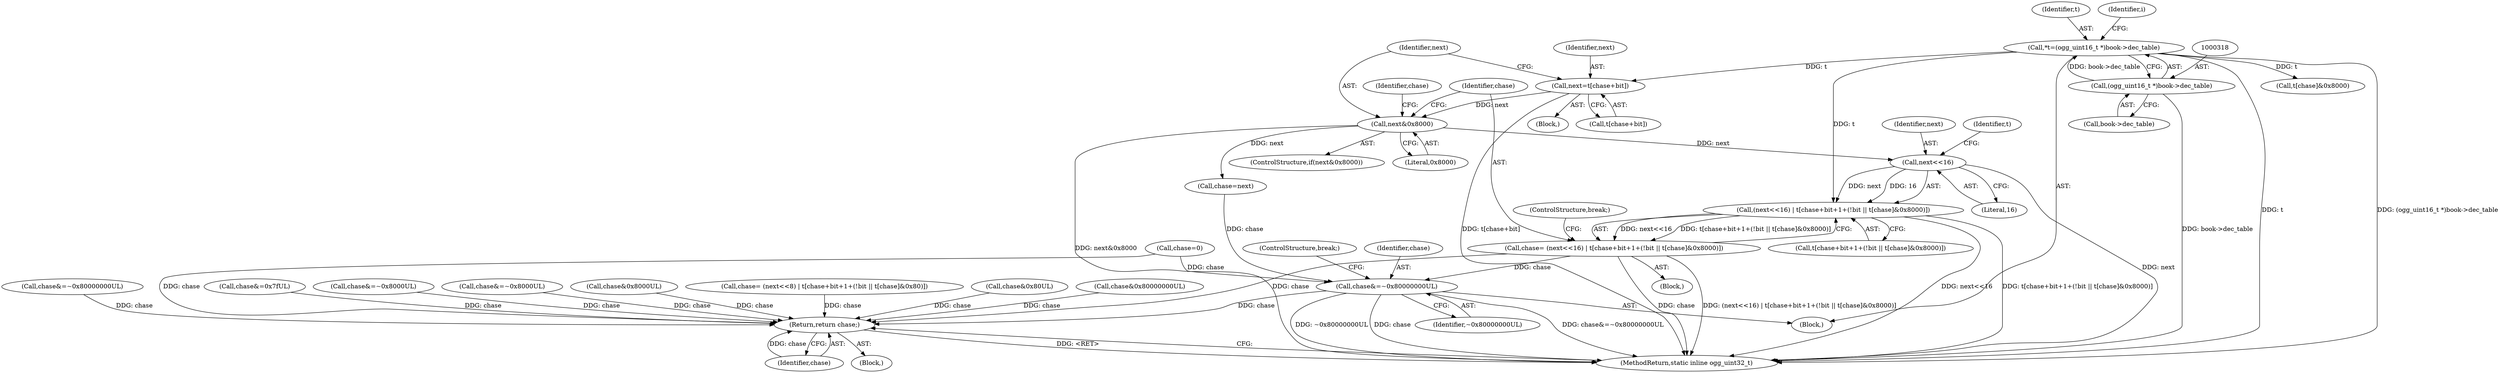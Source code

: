 digraph "0_Android_eeb4e45d5683f88488c083ecf142dc89bc3f0b47_2@array" {
"1000355" [label="(Call,(next<<16) | t[chase+bit+1+(!bit || t[chase]&0x8000)])"];
"1000356" [label="(Call,next<<16)"];
"1000349" [label="(Call,next&0x8000)"];
"1000341" [label="(Call,next=t[chase+bit])"];
"1000315" [label="(Call,*t=(ogg_uint16_t *)book->dec_table)"];
"1000317" [label="(Call,(ogg_uint16_t *)book->dec_table)"];
"1000353" [label="(Call,chase= (next<<16) | t[chase+bit+1+(!bit || t[chase]&0x8000)])"];
"1000379" [label="(Call,chase&=~0x80000000UL)"];
"1000431" [label="(Return,return chase;)"];
"1000348" [label="(ControlStructure,if(next&0x8000))"];
"1000425" [label="(Block,)"];
"1000382" [label="(ControlStructure,break;)"];
"1000370" [label="(Call,t[chase]&0x8000)"];
"1000413" [label="(Call,chase&0x80000000UL)"];
"1000355" [label="(Call,(next<<16) | t[chase+bit+1+(!bit || t[chase]&0x8000)])"];
"1000349" [label="(Call,next&0x8000)"];
"1000315" [label="(Call,*t=(ogg_uint16_t *)book->dec_table)"];
"1000316" [label="(Identifier,t)"];
"1000319" [label="(Call,book->dec_table)"];
"1000331" [label="(Block,)"];
"1000360" [label="(Identifier,t)"];
"1000270" [label="(Call,chase&=~0x8000UL)"];
"1000381" [label="(Identifier,~0x80000000UL)"];
"1000380" [label="(Identifier,chase)"];
"1000432" [label="(Identifier,chase)"];
"1000359" [label="(Call,t[chase+bit+1+(!bit || t[chase]&0x8000)])"];
"1000353" [label="(Call,chase= (next<<16) | t[chase+bit+1+(!bit || t[chase]&0x8000)])"];
"1000351" [label="(Literal,0x8000)"];
"1000308" [label="(Call,chase&=~0x8000UL)"];
"1000354" [label="(Identifier,chase)"];
"1000441" [label="(MethodReturn,static inline ogg_uint32_t)"];
"1000376" [label="(Call,chase=next)"];
"1000375" [label="(ControlStructure,break;)"];
"1000341" [label="(Call,next=t[chase+bit])"];
"1000377" [label="(Identifier,chase)"];
"1000304" [label="(Call,chase&0x8000UL)"];
"1000244" [label="(Call,chase= (next<<8) | t[chase+bit+1+(!bit || t[chase]&0x80)])"];
"1000350" [label="(Identifier,next)"];
"1000195" [label="(Call,chase&0x80UL)"];
"1000115" [label="(Call,chase=0)"];
"1000358" [label="(Literal,16)"];
"1000343" [label="(Call,t[chase+bit])"];
"1000313" [label="(Block,)"];
"1000357" [label="(Identifier,next)"];
"1000417" [label="(Call,chase&=~0x80000000UL)"];
"1000317" [label="(Call,(ogg_uint16_t *)book->dec_table)"];
"1000356" [label="(Call,next<<16)"];
"1000431" [label="(Return,return chase;)"];
"1000379" [label="(Call,chase&=~0x80000000UL)"];
"1000352" [label="(Block,)"];
"1000199" [label="(Call,chase&=0x7fUL)"];
"1000342" [label="(Identifier,next)"];
"1000324" [label="(Identifier,i)"];
"1000355" -> "1000353"  [label="AST: "];
"1000355" -> "1000359"  [label="CFG: "];
"1000356" -> "1000355"  [label="AST: "];
"1000359" -> "1000355"  [label="AST: "];
"1000353" -> "1000355"  [label="CFG: "];
"1000355" -> "1000441"  [label="DDG: next<<16"];
"1000355" -> "1000441"  [label="DDG: t[chase+bit+1+(!bit || t[chase]&0x8000)]"];
"1000355" -> "1000353"  [label="DDG: next<<16"];
"1000355" -> "1000353"  [label="DDG: t[chase+bit+1+(!bit || t[chase]&0x8000)]"];
"1000356" -> "1000355"  [label="DDG: next"];
"1000356" -> "1000355"  [label="DDG: 16"];
"1000315" -> "1000355"  [label="DDG: t"];
"1000356" -> "1000358"  [label="CFG: "];
"1000357" -> "1000356"  [label="AST: "];
"1000358" -> "1000356"  [label="AST: "];
"1000360" -> "1000356"  [label="CFG: "];
"1000356" -> "1000441"  [label="DDG: next"];
"1000349" -> "1000356"  [label="DDG: next"];
"1000349" -> "1000348"  [label="AST: "];
"1000349" -> "1000351"  [label="CFG: "];
"1000350" -> "1000349"  [label="AST: "];
"1000351" -> "1000349"  [label="AST: "];
"1000354" -> "1000349"  [label="CFG: "];
"1000377" -> "1000349"  [label="CFG: "];
"1000349" -> "1000441"  [label="DDG: next&0x8000"];
"1000341" -> "1000349"  [label="DDG: next"];
"1000349" -> "1000376"  [label="DDG: next"];
"1000341" -> "1000331"  [label="AST: "];
"1000341" -> "1000343"  [label="CFG: "];
"1000342" -> "1000341"  [label="AST: "];
"1000343" -> "1000341"  [label="AST: "];
"1000350" -> "1000341"  [label="CFG: "];
"1000341" -> "1000441"  [label="DDG: t[chase+bit]"];
"1000315" -> "1000341"  [label="DDG: t"];
"1000315" -> "1000313"  [label="AST: "];
"1000315" -> "1000317"  [label="CFG: "];
"1000316" -> "1000315"  [label="AST: "];
"1000317" -> "1000315"  [label="AST: "];
"1000324" -> "1000315"  [label="CFG: "];
"1000315" -> "1000441"  [label="DDG: t"];
"1000315" -> "1000441"  [label="DDG: (ogg_uint16_t *)book->dec_table"];
"1000317" -> "1000315"  [label="DDG: book->dec_table"];
"1000315" -> "1000370"  [label="DDG: t"];
"1000317" -> "1000319"  [label="CFG: "];
"1000318" -> "1000317"  [label="AST: "];
"1000319" -> "1000317"  [label="AST: "];
"1000317" -> "1000441"  [label="DDG: book->dec_table"];
"1000353" -> "1000352"  [label="AST: "];
"1000354" -> "1000353"  [label="AST: "];
"1000375" -> "1000353"  [label="CFG: "];
"1000353" -> "1000441"  [label="DDG: chase"];
"1000353" -> "1000441"  [label="DDG: (next<<16) | t[chase+bit+1+(!bit || t[chase]&0x8000)]"];
"1000353" -> "1000379"  [label="DDG: chase"];
"1000353" -> "1000431"  [label="DDG: chase"];
"1000379" -> "1000313"  [label="AST: "];
"1000379" -> "1000381"  [label="CFG: "];
"1000380" -> "1000379"  [label="AST: "];
"1000381" -> "1000379"  [label="AST: "];
"1000382" -> "1000379"  [label="CFG: "];
"1000379" -> "1000441"  [label="DDG: chase"];
"1000379" -> "1000441"  [label="DDG: chase&=~0x80000000UL"];
"1000379" -> "1000441"  [label="DDG: ~0x80000000UL"];
"1000376" -> "1000379"  [label="DDG: chase"];
"1000115" -> "1000379"  [label="DDG: chase"];
"1000379" -> "1000431"  [label="DDG: chase"];
"1000431" -> "1000425"  [label="AST: "];
"1000431" -> "1000432"  [label="CFG: "];
"1000432" -> "1000431"  [label="AST: "];
"1000441" -> "1000431"  [label="CFG: "];
"1000431" -> "1000441"  [label="DDG: <RET>"];
"1000432" -> "1000431"  [label="DDG: chase"];
"1000308" -> "1000431"  [label="DDG: chase"];
"1000199" -> "1000431"  [label="DDG: chase"];
"1000304" -> "1000431"  [label="DDG: chase"];
"1000417" -> "1000431"  [label="DDG: chase"];
"1000244" -> "1000431"  [label="DDG: chase"];
"1000195" -> "1000431"  [label="DDG: chase"];
"1000413" -> "1000431"  [label="DDG: chase"];
"1000270" -> "1000431"  [label="DDG: chase"];
"1000115" -> "1000431"  [label="DDG: chase"];
}
